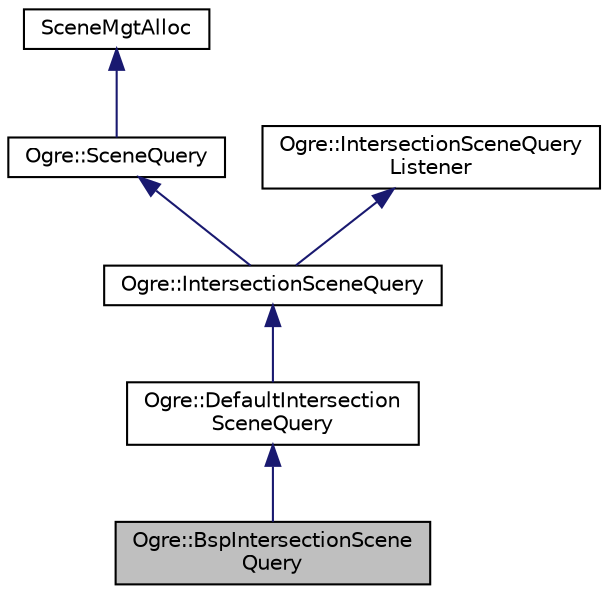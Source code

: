 digraph "Ogre::BspIntersectionSceneQuery"
{
  bgcolor="transparent";
  edge [fontname="Helvetica",fontsize="10",labelfontname="Helvetica",labelfontsize="10"];
  node [fontname="Helvetica",fontsize="10",shape=record];
  Node0 [label="Ogre::BspIntersectionScene\lQuery",height=0.2,width=0.4,color="black", fillcolor="grey75", style="filled", fontcolor="black"];
  Node1 -> Node0 [dir="back",color="midnightblue",fontsize="10",style="solid",fontname="Helvetica"];
  Node1 [label="Ogre::DefaultIntersection\lSceneQuery",height=0.2,width=0.4,color="black",URL="$class_ogre_1_1_default_intersection_scene_query.html",tooltip="Default implementation of IntersectionSceneQuery. "];
  Node2 -> Node1 [dir="back",color="midnightblue",fontsize="10",style="solid",fontname="Helvetica"];
  Node2 [label="Ogre::IntersectionSceneQuery",height=0.2,width=0.4,color="black",URL="$class_ogre_1_1_intersection_scene_query.html",tooltip="Separate SceneQuery class to query for pairs of objects which are possibly intersecting one another..."];
  Node3 -> Node2 [dir="back",color="midnightblue",fontsize="10",style="solid",fontname="Helvetica"];
  Node3 [label="Ogre::SceneQuery",height=0.2,width=0.4,color="black",URL="$class_ogre_1_1_scene_query.html",tooltip="A class for performing queries on a scene. "];
  Node4 -> Node3 [dir="back",color="midnightblue",fontsize="10",style="solid",fontname="Helvetica"];
  Node4 [label="SceneMgtAlloc",height=0.2,width=0.4,color="black",URL="$class_ogre_1_1_allocated_object.html"];
  Node5 -> Node2 [dir="back",color="midnightblue",fontsize="10",style="solid",fontname="Helvetica"];
  Node5 [label="Ogre::IntersectionSceneQuery\lListener",height=0.2,width=0.4,color="black",URL="$class_ogre_1_1_intersection_scene_query_listener.html",tooltip="Alternative listener class for dealing with IntersectionSceneQuery. "];
}
